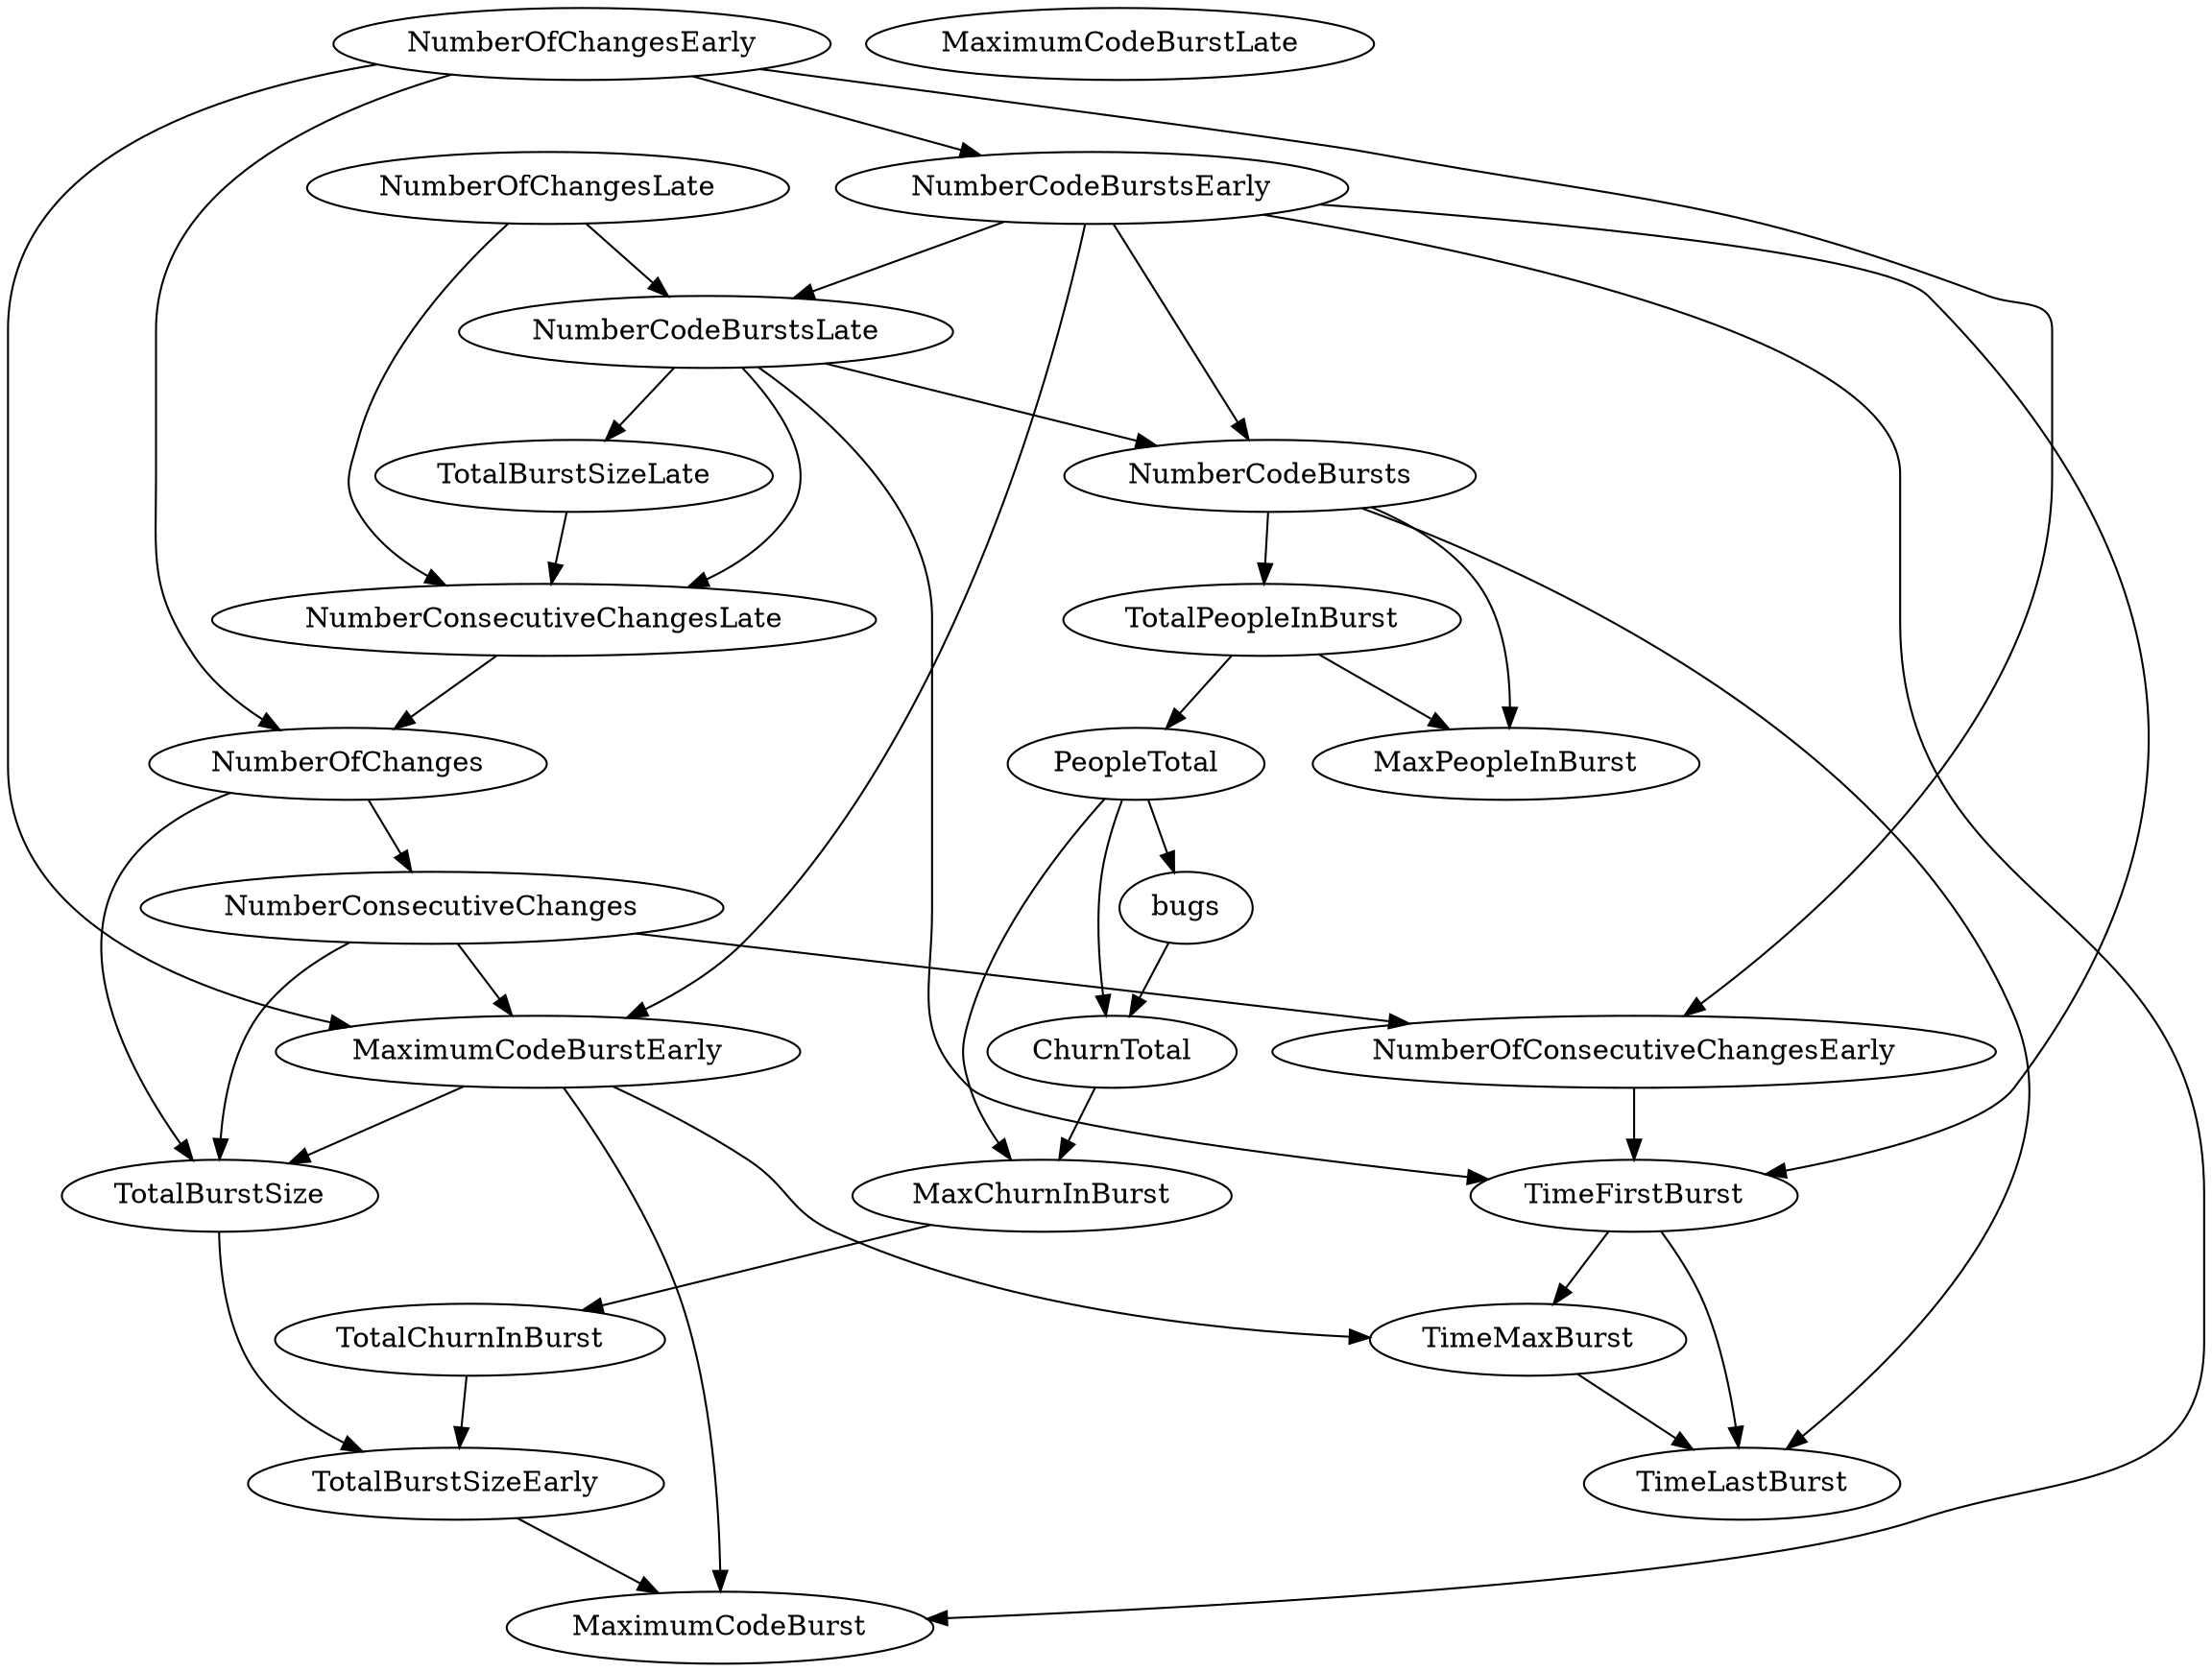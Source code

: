digraph {
   TotalPeopleInBurst;
   MaximumCodeBurstLate;
   NumberOfChanges;
   MaxPeopleInBurst;
   TotalBurstSizeLate;
   NumberCodeBurstsLate;
   NumberOfChangesLate;
   NumberOfChangesEarly;
   MaxChurnInBurst;
   MaximumCodeBurstEarly;
   NumberCodeBurstsEarly;
   TimeFirstBurst;
   TotalChurnInBurst;
   ChurnTotal;
   MaximumCodeBurst;
   NumberOfConsecutiveChangesEarly;
   NumberConsecutiveChangesLate;
   TotalBurstSizeEarly;
   TotalBurstSize;
   TimeMaxBurst;
   NumberConsecutiveChanges;
   TimeLastBurst;
   NumberCodeBursts;
   PeopleTotal;
   bugs;
   TotalPeopleInBurst -> MaxPeopleInBurst;
   TotalPeopleInBurst -> PeopleTotal;
   NumberOfChanges -> TotalBurstSize;
   NumberOfChanges -> NumberConsecutiveChanges;
   TotalBurstSizeLate -> NumberConsecutiveChangesLate;
   NumberCodeBurstsLate -> TotalBurstSizeLate;
   NumberCodeBurstsLate -> TimeFirstBurst;
   NumberCodeBurstsLate -> NumberConsecutiveChangesLate;
   NumberCodeBurstsLate -> NumberCodeBursts;
   NumberOfChangesLate -> NumberCodeBurstsLate;
   NumberOfChangesLate -> NumberConsecutiveChangesLate;
   NumberOfChangesEarly -> NumberOfChanges;
   NumberOfChangesEarly -> MaximumCodeBurstEarly;
   NumberOfChangesEarly -> NumberCodeBurstsEarly;
   NumberOfChangesEarly -> NumberOfConsecutiveChangesEarly;
   MaxChurnInBurst -> TotalChurnInBurst;
   MaximumCodeBurstEarly -> MaximumCodeBurst;
   MaximumCodeBurstEarly -> TotalBurstSize;
   MaximumCodeBurstEarly -> TimeMaxBurst;
   NumberCodeBurstsEarly -> NumberCodeBurstsLate;
   NumberCodeBurstsEarly -> MaximumCodeBurstEarly;
   NumberCodeBurstsEarly -> TimeFirstBurst;
   NumberCodeBurstsEarly -> MaximumCodeBurst;
   NumberCodeBurstsEarly -> NumberCodeBursts;
   TimeFirstBurst -> TimeMaxBurst;
   TimeFirstBurst -> TimeLastBurst;
   TotalChurnInBurst -> TotalBurstSizeEarly;
   ChurnTotal -> MaxChurnInBurst;
   NumberOfConsecutiveChangesEarly -> TimeFirstBurst;
   NumberConsecutiveChangesLate -> NumberOfChanges;
   TotalBurstSizeEarly -> MaximumCodeBurst;
   TotalBurstSize -> TotalBurstSizeEarly;
   TimeMaxBurst -> TimeLastBurst;
   NumberConsecutiveChanges -> MaximumCodeBurstEarly;
   NumberConsecutiveChanges -> NumberOfConsecutiveChangesEarly;
   NumberConsecutiveChanges -> TotalBurstSize;
   NumberCodeBursts -> TotalPeopleInBurst;
   NumberCodeBursts -> MaxPeopleInBurst;
   NumberCodeBursts -> TimeLastBurst;
   PeopleTotal -> MaxChurnInBurst;
   PeopleTotal -> ChurnTotal;
   PeopleTotal -> bugs;
   bugs -> ChurnTotal;
}
